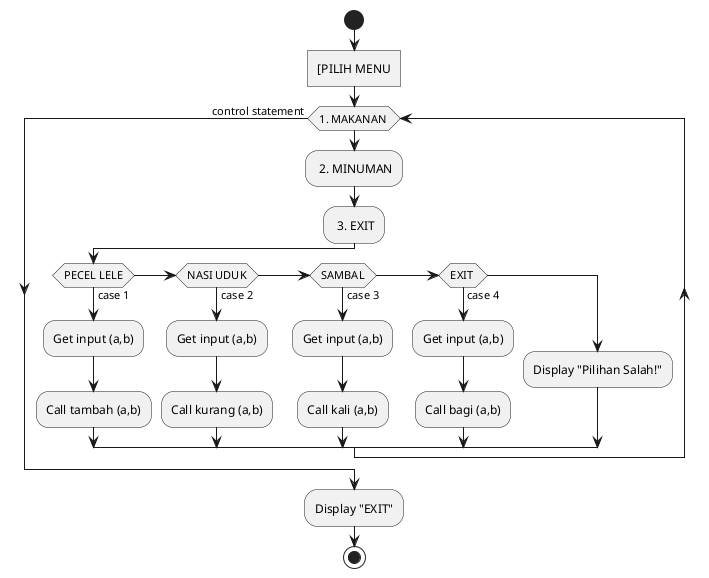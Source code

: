 @startuml pert5
start
:[PILIH MENU]
while (1. MAKANAN )
    : 2. MINUMAN;
    : 3. EXIT;
    if (PECEL LELE) then (case 1)
        :Get input (a,b);
        :Call tambah (a,b);
    else if (NASI UDUK) then (case 2)
        :Get input (a,b);
        :Call kurang (a,b);
    else if (SAMBAL) then (case 3)
        :Get input (a,b);
        :Call kali (a,b);
    else if (EXIT ) then (case 4)
        :Get input (a,b);
        :Call bagi (a,b);
    else 
        :Display "Pilihan Salah!";
    endif
endwhile ( control statement )
:Display "EXIT";
stop

@enduml